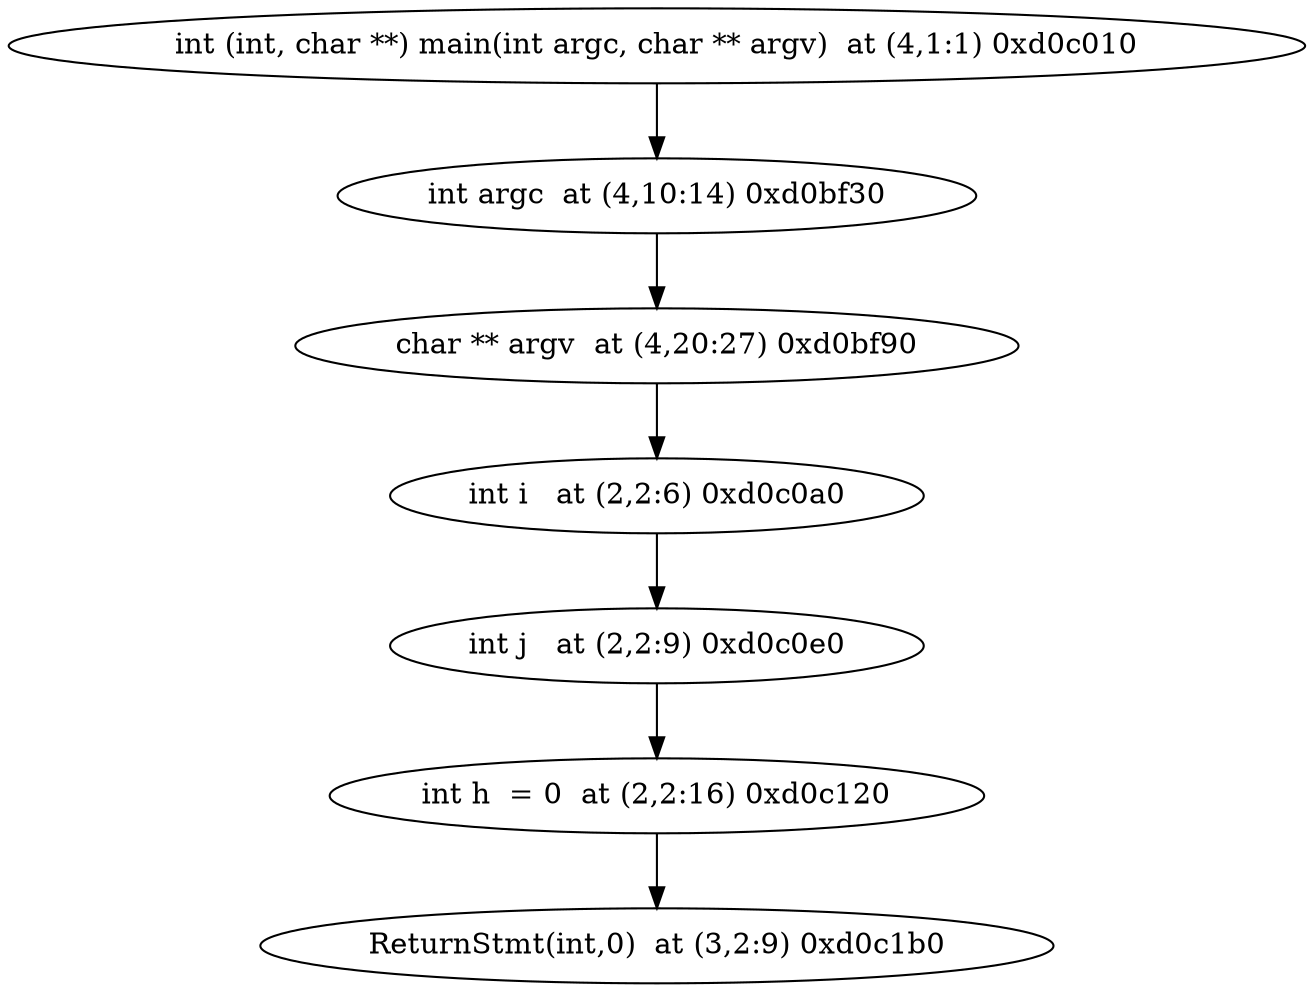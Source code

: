 digraph {
{main0xd0c010 [label="int (int, char **) main(int argc, char ** argv)  at (4,1:1) 0xd0c010"]} -> {main0xd0bf30 [label="int argc  at (4,10:14) 0xd0bf30"]}
{main0xd0bf30 [label="int argc  at (4,10:14) 0xd0bf30"]} -> {main0xd0bf90 [label="char ** argv  at (4,20:27) 0xd0bf90"]}
{main0xd0bf90 [label="char ** argv  at (4,20:27) 0xd0bf90"]} -> {main0xd0c0a0 [label="int i   at (2,2:6) 0xd0c0a0"]}
{main0xd0c0a0 [label="int i   at (2,2:6) 0xd0c0a0"]} -> {main0xd0c0e0 [label="int j   at (2,2:9) 0xd0c0e0"]}
{main0xd0c0e0 [label="int j   at (2,2:9) 0xd0c0e0"]} -> {main0xd0c120 [label="int h  = 0  at (2,2:16) 0xd0c120"]}
{main0xd0c120 [label="int h  = 0  at (2,2:16) 0xd0c120"]} -> {main0xd0c1b0 [label="ReturnStmt(int,0)  at (3,2:9) 0xd0c1b0"]}
{main0xd0c1b0 [label="ReturnStmt(int,0)  at (3,2:9) 0xd0c1b0"]}
}
